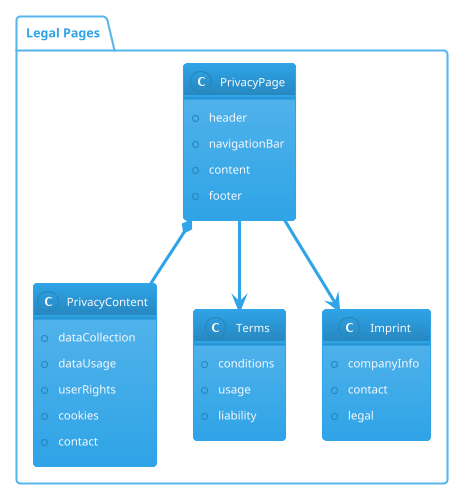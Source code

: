 @startuml Privacy
!theme cerulean

package "Legal Pages" {
    class PrivacyPage {
        + header
        + navigationBar
        + content
        + footer
    }

    class PrivacyContent {
        + dataCollection
        + dataUsage
        + userRights
        + cookies
        + contact
    }

    class Terms {
        + conditions
        + usage
        + liability
    }

    class Imprint {
        + companyInfo
        + contact
        + legal
    }
}

PrivacyPage *-- PrivacyContent
PrivacyPage --> Terms
PrivacyPage --> Imprint

@enduml